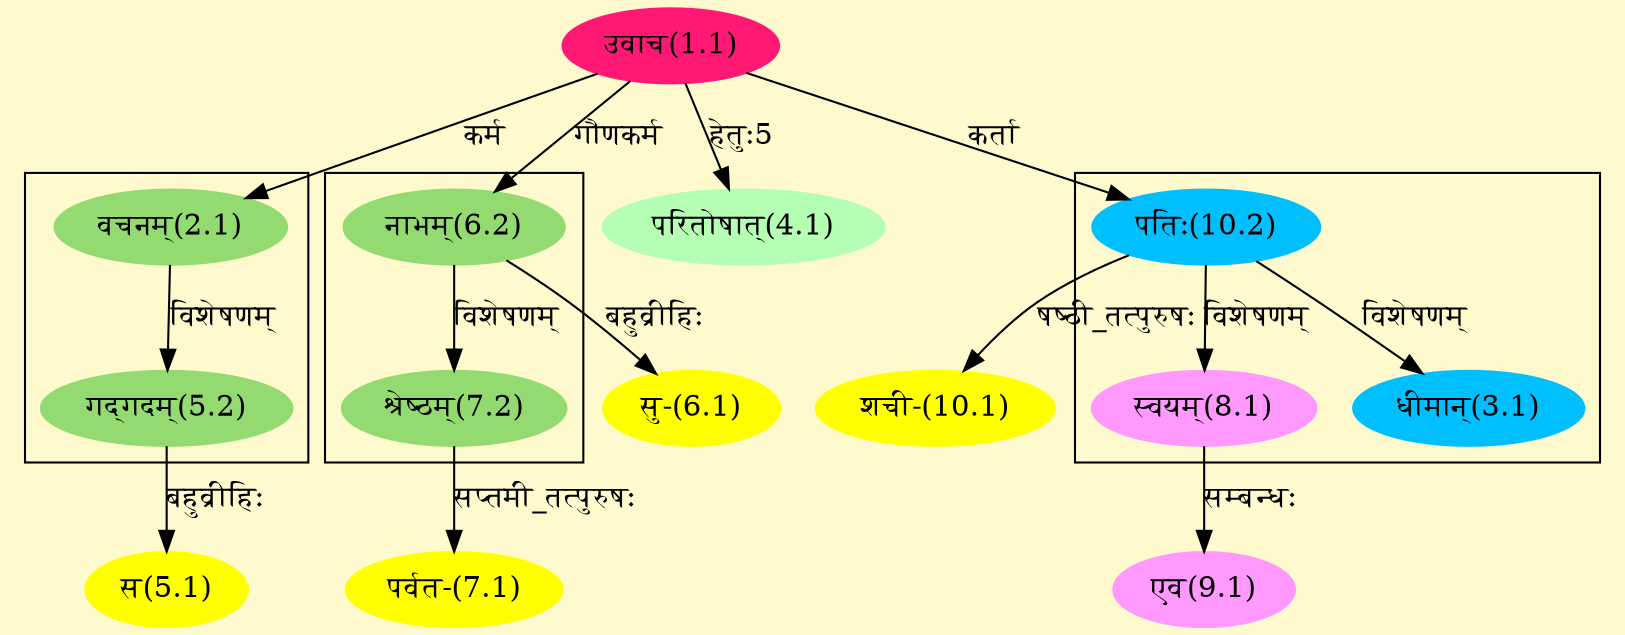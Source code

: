 digraph G{
rankdir=BT;
 compound=true;
 bgcolor="lemonchiffon1";

subgraph cluster_1{
Node3_1 [style=filled, color="#00BFFF" label = "धीमान्(3.1)"]
Node10_2 [style=filled, color="#00BFFF" label = "पतिः(10.2)"]
Node8_1 [style=filled, color="#FF99FF" label = "स्वयम्(8.1)"]

}

subgraph cluster_2{
Node5_2 [style=filled, color="#93DB70" label = "गद्गदम्(5.2)"]
Node2_1 [style=filled, color="#93DB70" label = "वचनम्(2.1)"]

}

subgraph cluster_3{
Node7_2 [style=filled, color="#93DB70" label = "श्रेष्ठम्(7.2)"]
Node6_2 [style=filled, color="#93DB70" label = "नाभम्(6.2)"]

}
Node1_1 [style=filled, color="#FF1975" label = "उवाच(1.1)"]
Node [style=filled, color="" label = "()"]
Node2_1 [style=filled, color="#93DB70" label = "वचनम्(2.1)"]
Node4_1 [style=filled, color="#B4FFB4" label = "परितोषात्(4.1)"]
Node5_1 [style=filled, color="#FFFF00" label = "स(5.1)"]
Node5_2 [style=filled, color="#93DB70" label = "गद्गदम्(5.2)"]
Node6_1 [style=filled, color="#FFFF00" label = "सु-(6.1)"]
Node6_2 [style=filled, color="#93DB70" label = "नाभम्(6.2)"]
Node7_1 [style=filled, color="#FFFF00" label = "पर्वत-(7.1)"]
Node7_2 [style=filled, color="#93DB70" label = "श्रेष्ठम्(7.2)"]
Node9_1 [style=filled, color="#FF99FF" label = "एव(9.1)"]
Node8_1 [style=filled, color="#FF99FF" label = "स्वयम्(8.1)"]
Node10_1 [style=filled, color="#FFFF00" label = "शची-(10.1)"]
Node10_2 [style=filled, color="#00BFFF" label = "पतिः(10.2)"]
/* Start of Relations section */

Node2_1 -> Node1_1 [  label="कर्म"  dir="back" ]
Node3_1 -> Node10_2 [  label="विशेषणम्"  dir="back" ]
Node4_1 -> Node1_1 [  label="हेतुः5"  dir="back" ]
Node5_1 -> Node5_2 [  label="बहुव्रीहिः"  dir="back" ]
Node5_2 -> Node2_1 [  label="विशेषणम्"  dir="back" ]
Node6_1 -> Node6_2 [  label="बहुव्रीहिः"  dir="back" ]
Node6_2 -> Node1_1 [  label="गौणकर्म"  dir="back" ]
Node7_1 -> Node7_2 [  label="सप्तमी_तत्पुरुषः"  dir="back" ]
Node7_2 -> Node6_2 [  label="विशेषणम्"  dir="back" ]
Node8_1 -> Node10_2 [  label="विशेषणम्"  dir="back" ]
Node9_1 -> Node8_1 [  label="सम्बन्धः"  dir="back" ]
Node10_1 -> Node10_2 [  label="षष्ठी_तत्पुरुषः"  dir="back" ]
Node10_2 -> Node1_1 [  label="कर्ता"  dir="back" ]
}
